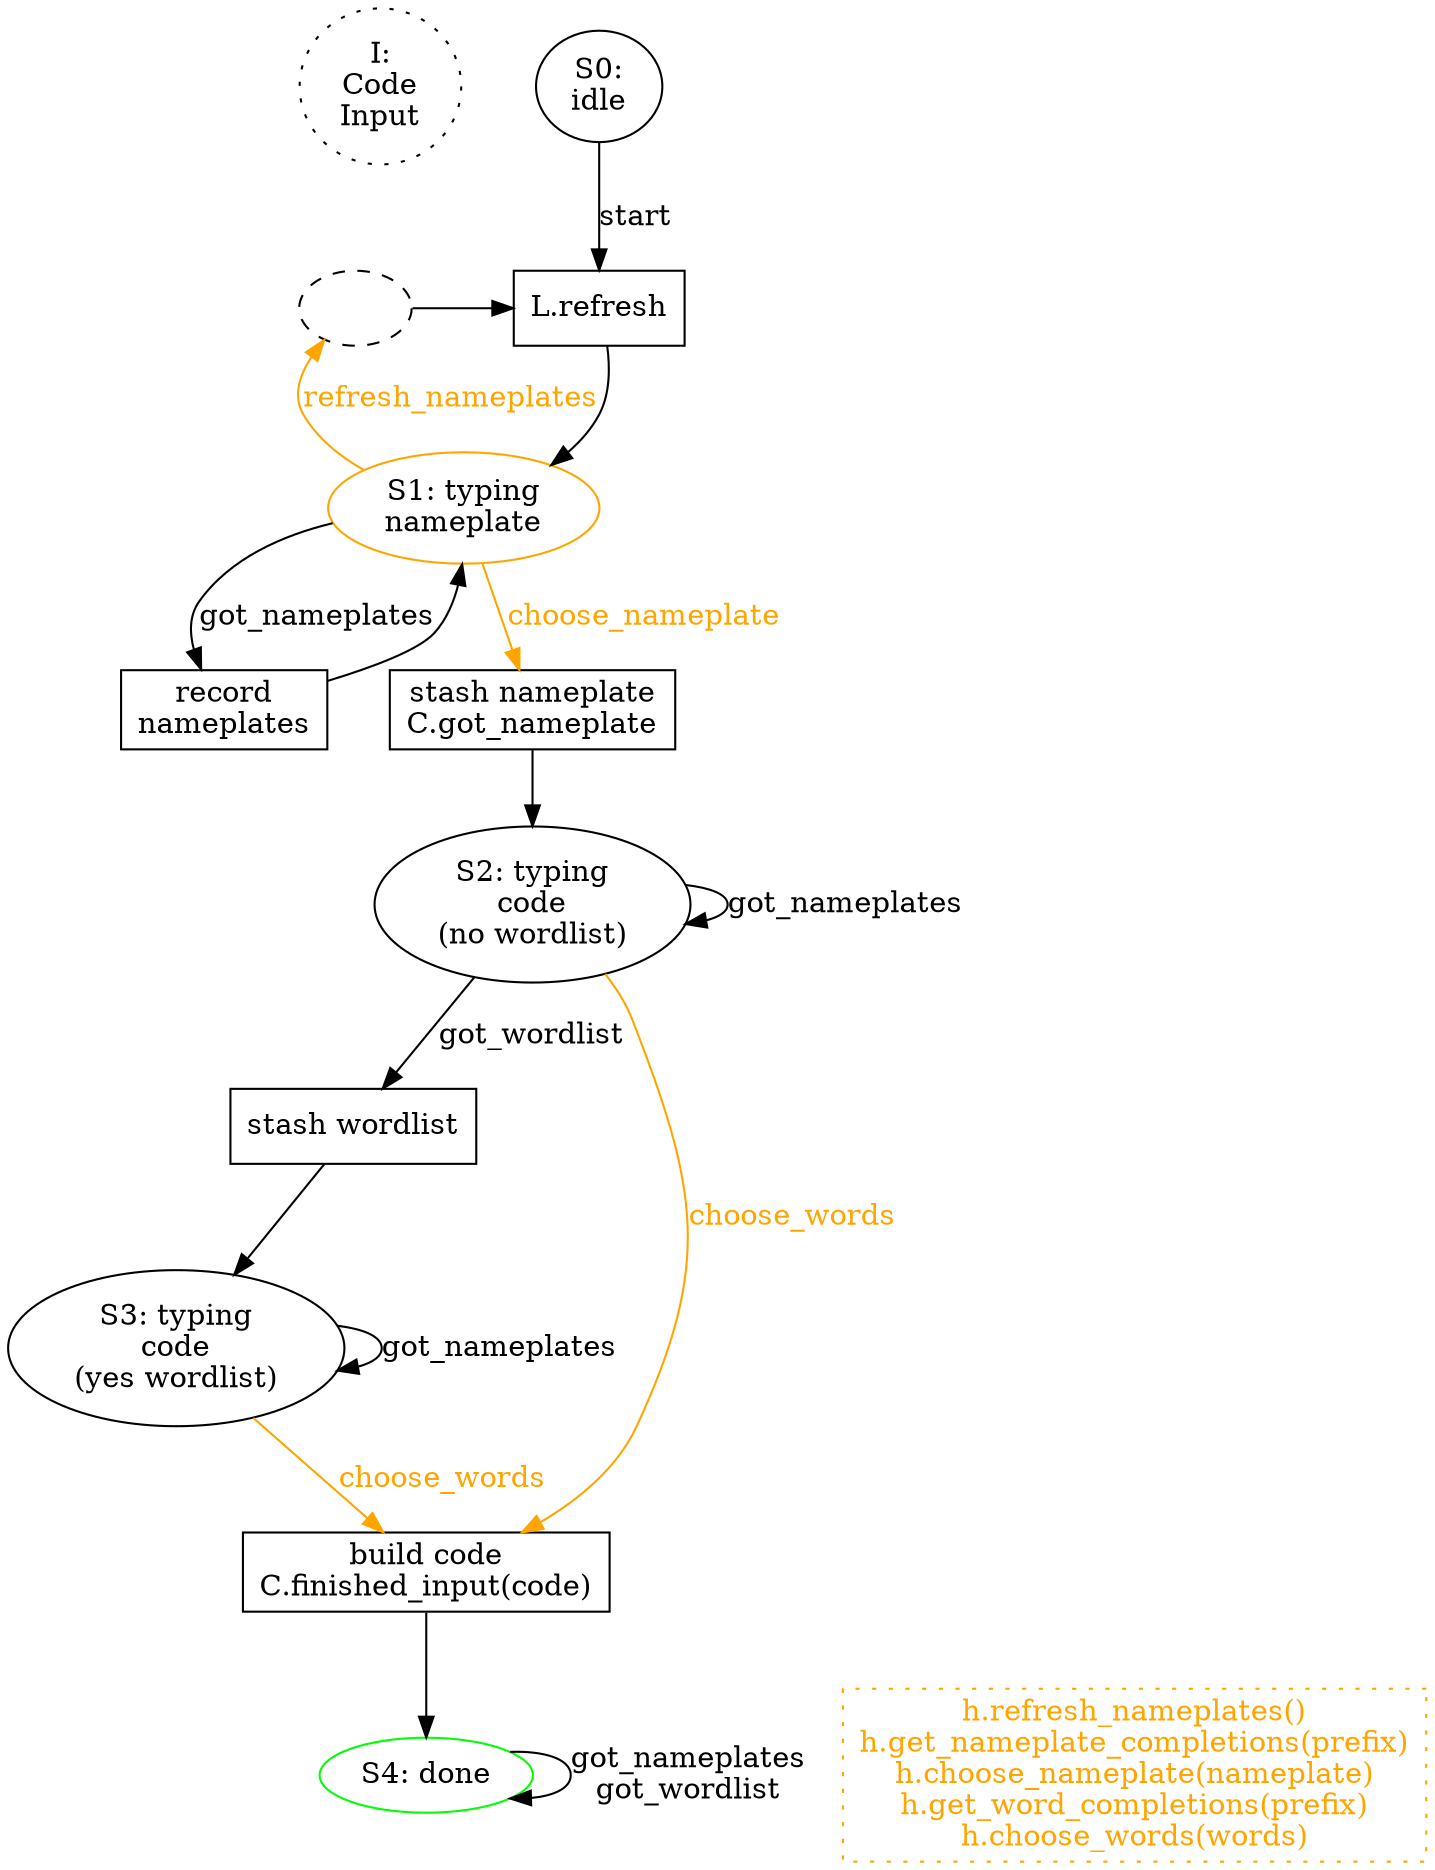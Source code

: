 digraph {

        start [label="I:\nCode\nInput" style="dotted"]
        {rank=same; start S0}
        start -> S0 [style="invis"]
        S0 [label="S0:\nidle"]

        S0 -> P0_list_nameplates [label="start"]
        P0_list_nameplates [shape="box" label="L.refresh"]
        P0_list_nameplates -> S1
        S1 [label="S1: typing\nnameplate" color="orange"]

        {rank=same; foo P0_list_nameplates}
        S1 -> foo [label="refresh_nameplates" color="orange" fontcolor="orange"]
        foo [style="dashed" label=""]
        foo -> P0_list_nameplates

        S1 -> P1_record [label="got_nameplates"]
        P1_record [shape="box" label="record\nnameplates"]
        P1_record -> S1

        S1 -> P1_claim [label="choose_nameplate" color="orange" fontcolor="orange"]
        P1_claim [shape="box" label="stash nameplate\nC.got_nameplate"]
        P1_claim -> S2
        S2 [label="S2: typing\ncode\n(no wordlist)"]
        S2 -> S2 [label="got_nameplates"]
        S2 -> P2_stash_wordlist [label="got_wordlist"]
        P2_stash_wordlist [shape="box" label="stash wordlist"]
        P2_stash_wordlist -> S3
        S2 -> P_done [label="choose_words" color="orange" fontcolor="orange"]
        S3 [label="S3: typing\ncode\n(yes wordlist)"]
        S3 -> S3 [label="got_nameplates"]
        S3 -> P_done [label="choose_words" color="orange" fontcolor="orange"]
        P_done [shape="box" label="build code\nC.finished_input(code)"]
        P_done -> S4
        S4 [label="S4: done" color="green"]
        S4 -> S4 [label="got_nameplates\ngot_wordlist"]

        other [shape="box" style="dotted" color="orange" fontcolor="orange"
               label="h.refresh_nameplates()\nh.get_nameplate_completions(prefix)\nh.choose_nameplate(nameplate)\nh.get_word_completions(prefix)\nh.choose_words(words)"
               ]
        {rank=same; S4 other}
}
